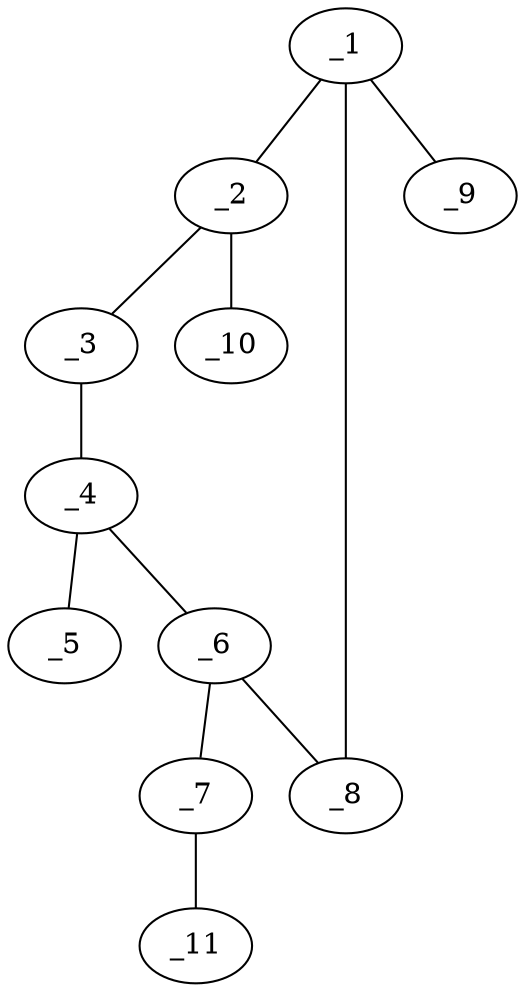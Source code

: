 graph molid623636 {
	_1	 [charge=0,
		chem=1,
		symbol="C  ",
		x="4.5981",
		y="-0.75"];
	_2	 [charge=0,
		chem=1,
		symbol="C  ",
		x="3.732",
		y="-1.25"];
	_1 -- _2	 [valence=1];
	_8	 [charge=0,
		chem=1,
		symbol="C  ",
		x="4.5981",
		y="0.25"];
	_1 -- _8	 [valence=1];
	_9	 [charge=0,
		chem=2,
		symbol="O  ",
		x="5.4641",
		y="-1.25"];
	_1 -- _9	 [valence=2];
	_3	 [charge=0,
		chem=1,
		symbol="C  ",
		x="2.866",
		y="-0.75"];
	_2 -- _3	 [valence=2];
	_10	 [charge=0,
		chem=10,
		symbol="Br ",
		x="3.732",
		y="-2.25"];
	_2 -- _10	 [valence=1];
	_4	 [charge=0,
		chem=1,
		symbol="C  ",
		x="2.866",
		y="0.25"];
	_3 -- _4	 [valence=1];
	_5	 [charge=0,
		chem=2,
		symbol="O  ",
		x=2,
		y="0.75"];
	_4 -- _5	 [valence=2];
	_6	 [charge=0,
		chem=1,
		symbol="C  ",
		x="3.7321",
		y="0.75"];
	_4 -- _6	 [valence=1];
	_7	 [charge=0,
		chem=2,
		symbol="O  ",
		x="3.7321",
		y="1.75"];
	_6 -- _7	 [valence=1];
	_6 -- _8	 [valence=2];
	_11	 [charge=0,
		chem=1,
		symbol="C  ",
		x="4.5981",
		y="2.25"];
	_7 -- _11	 [valence=1];
}

